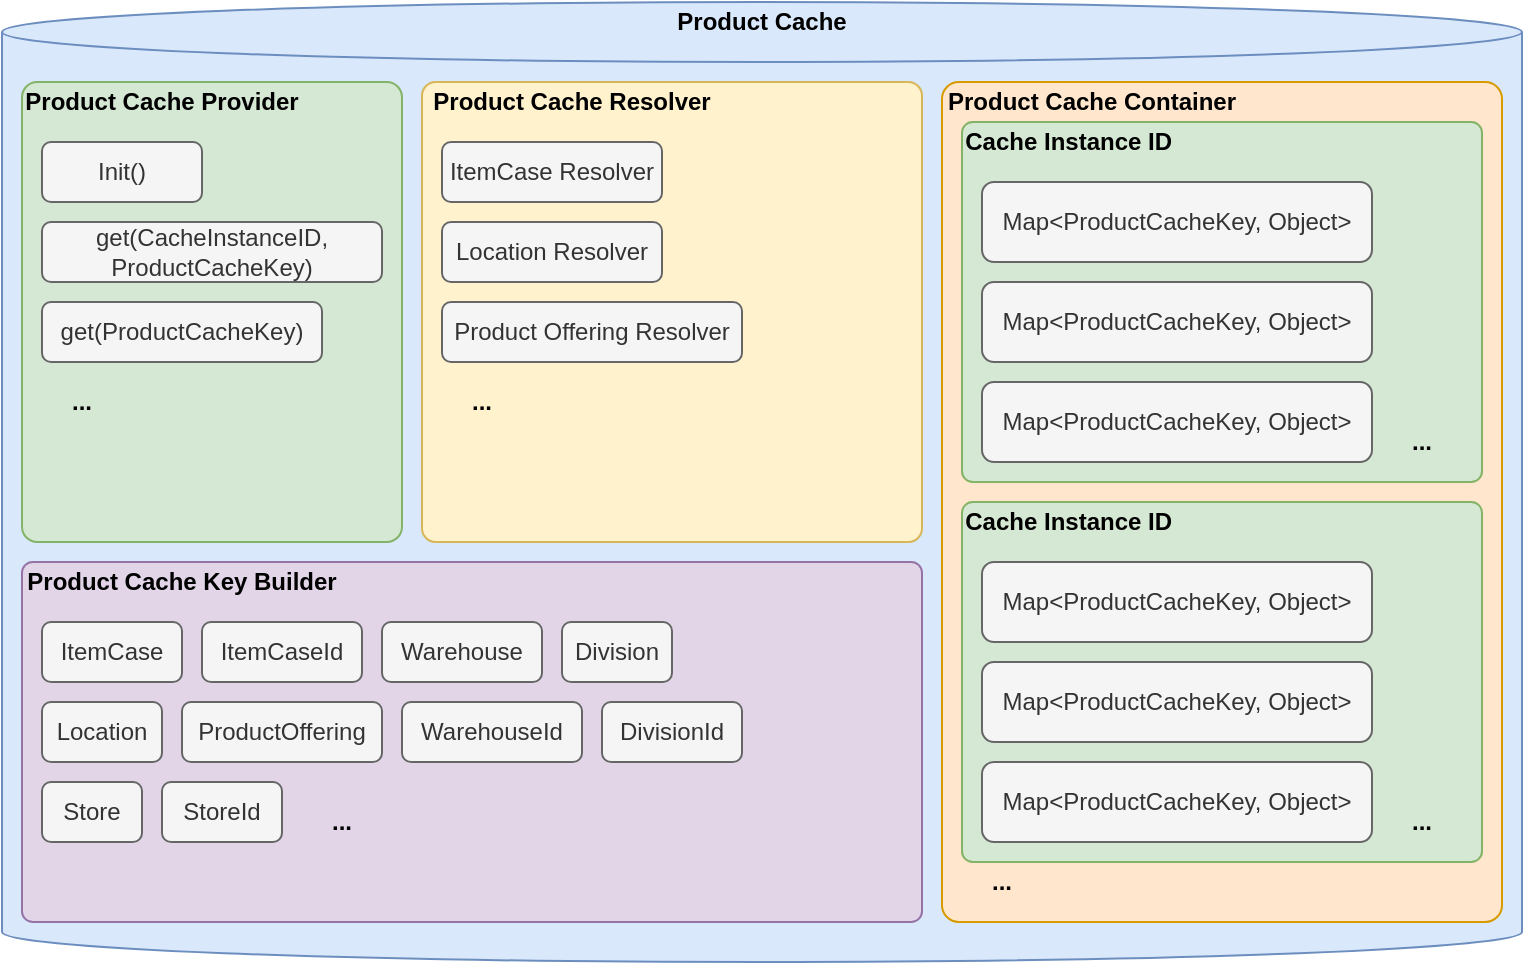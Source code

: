 <mxfile version="14.8.0" type="github">
  <diagram id="5n2btw-c0WX77iNK3rVv" name="Page-1">
    <mxGraphModel dx="1422" dy="882" grid="1" gridSize="10" guides="1" tooltips="1" connect="1" arrows="1" fold="1" page="1" pageScale="1" pageWidth="827" pageHeight="1169" math="0" shadow="0">
      <root>
        <mxCell id="0" />
        <mxCell id="1" parent="0" />
        <mxCell id="A_BkNFHgIpMCRZZli6fJ-1" value="" style="shape=cylinder3;whiteSpace=wrap;html=1;boundedLbl=1;backgroundOutline=1;size=15;fillColor=#dae8fc;strokeColor=#6c8ebf;" parent="1" vertex="1">
          <mxGeometry x="40" y="40" width="760" height="480" as="geometry" />
        </mxCell>
        <mxCell id="A_BkNFHgIpMCRZZli6fJ-8" value="" style="rounded=1;whiteSpace=wrap;html=1;arcSize=3;fillColor=#ffe6cc;strokeColor=#d79b00;" parent="1" vertex="1">
          <mxGeometry x="510" y="80" width="280" height="420" as="geometry" />
        </mxCell>
        <mxCell id="A_BkNFHgIpMCRZZli6fJ-2" value="&lt;b&gt;Product Cache&lt;/b&gt;" style="text;html=1;strokeColor=none;fillColor=none;align=center;verticalAlign=middle;whiteSpace=wrap;rounded=0;" parent="1" vertex="1">
          <mxGeometry x="375" y="40" width="90" height="20" as="geometry" />
        </mxCell>
        <mxCell id="A_BkNFHgIpMCRZZli6fJ-3" value="" style="rounded=1;whiteSpace=wrap;html=1;arcSize=4;fillColor=#d5e8d4;strokeColor=#82b366;" parent="1" vertex="1">
          <mxGeometry x="50" y="80" width="190" height="230" as="geometry" />
        </mxCell>
        <mxCell id="A_BkNFHgIpMCRZZli6fJ-4" value="&lt;b&gt;Product Cache Provider&lt;/b&gt;" style="text;html=1;strokeColor=none;fillColor=none;align=center;verticalAlign=middle;whiteSpace=wrap;rounded=0;" parent="1" vertex="1">
          <mxGeometry x="50" y="80" width="140" height="20" as="geometry" />
        </mxCell>
        <mxCell id="A_BkNFHgIpMCRZZli6fJ-5" value="" style="rounded=1;whiteSpace=wrap;html=1;arcSize=3;fillColor=#e1d5e7;strokeColor=#9673a6;" parent="1" vertex="1">
          <mxGeometry x="50" y="320" width="450" height="180" as="geometry" />
        </mxCell>
        <mxCell id="A_BkNFHgIpMCRZZli6fJ-6" value="&lt;b&gt;Product Cache Key Builder&lt;/b&gt;" style="text;html=1;strokeColor=none;fillColor=none;align=center;verticalAlign=middle;whiteSpace=wrap;rounded=0;" parent="1" vertex="1">
          <mxGeometry x="50" y="320" width="160" height="20" as="geometry" />
        </mxCell>
        <mxCell id="A_BkNFHgIpMCRZZli6fJ-7" value="" style="rounded=1;whiteSpace=wrap;html=1;arcSize=3;fillColor=#fff2cc;strokeColor=#d6b656;" parent="1" vertex="1">
          <mxGeometry x="250" y="80" width="250" height="230" as="geometry" />
        </mxCell>
        <mxCell id="A_BkNFHgIpMCRZZli6fJ-9" value="&lt;b&gt;Product Cache Resolver&lt;/b&gt;" style="text;html=1;strokeColor=none;fillColor=none;align=center;verticalAlign=middle;whiteSpace=wrap;rounded=0;" parent="1" vertex="1">
          <mxGeometry x="250" y="80" width="150" height="20" as="geometry" />
        </mxCell>
        <mxCell id="A_BkNFHgIpMCRZZli6fJ-10" value="&lt;b&gt;Product Cache Container&lt;/b&gt;" style="text;html=1;strokeColor=none;fillColor=none;align=center;verticalAlign=middle;whiteSpace=wrap;rounded=0;" parent="1" vertex="1">
          <mxGeometry x="510" y="80" width="150" height="20" as="geometry" />
        </mxCell>
        <mxCell id="A_BkNFHgIpMCRZZli6fJ-11" value="ItemCase" style="rounded=1;whiteSpace=wrap;html=1;fillColor=#f5f5f5;strokeColor=#666666;fontColor=#333333;" parent="1" vertex="1">
          <mxGeometry x="60" y="350" width="70" height="30" as="geometry" />
        </mxCell>
        <mxCell id="A_BkNFHgIpMCRZZli6fJ-12" value="Location" style="rounded=1;whiteSpace=wrap;html=1;fillColor=#f5f5f5;strokeColor=#666666;fontColor=#333333;" parent="1" vertex="1">
          <mxGeometry x="60" y="390" width="60" height="30" as="geometry" />
        </mxCell>
        <mxCell id="A_BkNFHgIpMCRZZli6fJ-13" value="Warehouse" style="rounded=1;whiteSpace=wrap;html=1;fillColor=#f5f5f5;strokeColor=#666666;fontColor=#333333;" parent="1" vertex="1">
          <mxGeometry x="230" y="350" width="80" height="30" as="geometry" />
        </mxCell>
        <mxCell id="A_BkNFHgIpMCRZZli6fJ-14" value="Division" style="rounded=1;whiteSpace=wrap;html=1;fillColor=#f5f5f5;strokeColor=#666666;fontColor=#333333;" parent="1" vertex="1">
          <mxGeometry x="320" y="350" width="55" height="30" as="geometry" />
        </mxCell>
        <mxCell id="A_BkNFHgIpMCRZZli6fJ-15" value="Store" style="rounded=1;whiteSpace=wrap;html=1;fillColor=#f5f5f5;strokeColor=#666666;fontColor=#333333;" parent="1" vertex="1">
          <mxGeometry x="60" y="430" width="50" height="30" as="geometry" />
        </mxCell>
        <mxCell id="A_BkNFHgIpMCRZZli6fJ-16" value="WarehouseId" style="rounded=1;whiteSpace=wrap;html=1;fillColor=#f5f5f5;strokeColor=#666666;fontColor=#333333;" parent="1" vertex="1">
          <mxGeometry x="240" y="390" width="90" height="30" as="geometry" />
        </mxCell>
        <mxCell id="A_BkNFHgIpMCRZZli6fJ-17" value="DivisionId" style="rounded=1;whiteSpace=wrap;html=1;fillColor=#f5f5f5;strokeColor=#666666;fontColor=#333333;" parent="1" vertex="1">
          <mxGeometry x="340" y="390" width="70" height="30" as="geometry" />
        </mxCell>
        <mxCell id="A_BkNFHgIpMCRZZli6fJ-18" value="StoreId" style="rounded=1;whiteSpace=wrap;html=1;fillColor=#f5f5f5;strokeColor=#666666;fontColor=#333333;" parent="1" vertex="1">
          <mxGeometry x="120" y="430" width="60" height="30" as="geometry" />
        </mxCell>
        <mxCell id="A_BkNFHgIpMCRZZli6fJ-19" value="ProductOffering" style="rounded=1;whiteSpace=wrap;html=1;fillColor=#f5f5f5;strokeColor=#666666;fontColor=#333333;" parent="1" vertex="1">
          <mxGeometry x="130" y="390" width="100" height="30" as="geometry" />
        </mxCell>
        <mxCell id="A_BkNFHgIpMCRZZli6fJ-20" value="ItemCaseId" style="rounded=1;whiteSpace=wrap;html=1;fillColor=#f5f5f5;strokeColor=#666666;fontColor=#333333;" parent="1" vertex="1">
          <mxGeometry x="140" y="350" width="80" height="30" as="geometry" />
        </mxCell>
        <mxCell id="A_BkNFHgIpMCRZZli6fJ-21" value="&lt;b&gt;...&lt;/b&gt;" style="text;html=1;strokeColor=none;fillColor=none;align=center;verticalAlign=middle;whiteSpace=wrap;rounded=0;" parent="1" vertex="1">
          <mxGeometry x="190" y="440" width="40" height="20" as="geometry" />
        </mxCell>
        <mxCell id="A_BkNFHgIpMCRZZli6fJ-22" value="ItemCase Resolver" style="rounded=1;whiteSpace=wrap;html=1;fillColor=#f5f5f5;strokeColor=#666666;fontColor=#333333;" parent="1" vertex="1">
          <mxGeometry x="260" y="110" width="110" height="30" as="geometry" />
        </mxCell>
        <mxCell id="A_BkNFHgIpMCRZZli6fJ-23" value="Location Resolver" style="rounded=1;whiteSpace=wrap;html=1;fillColor=#f5f5f5;strokeColor=#666666;fontColor=#333333;" parent="1" vertex="1">
          <mxGeometry x="260" y="150" width="110" height="30" as="geometry" />
        </mxCell>
        <mxCell id="A_BkNFHgIpMCRZZli6fJ-24" value="Product Offering Resolver" style="rounded=1;whiteSpace=wrap;html=1;fillColor=#f5f5f5;strokeColor=#666666;fontColor=#333333;" parent="1" vertex="1">
          <mxGeometry x="260" y="190" width="150" height="30" as="geometry" />
        </mxCell>
        <mxCell id="A_BkNFHgIpMCRZZli6fJ-25" value="&lt;b&gt;...&lt;/b&gt;" style="text;html=1;strokeColor=none;fillColor=none;align=center;verticalAlign=middle;whiteSpace=wrap;rounded=0;" parent="1" vertex="1">
          <mxGeometry x="260" y="230" width="40" height="20" as="geometry" />
        </mxCell>
        <mxCell id="A_BkNFHgIpMCRZZli6fJ-33" value="" style="group" parent="1" vertex="1" connectable="0">
          <mxGeometry x="520" y="100" width="260" height="180" as="geometry" />
        </mxCell>
        <mxCell id="A_BkNFHgIpMCRZZli6fJ-27" value="" style="rounded=1;whiteSpace=wrap;html=1;arcSize=3;fillColor=#d5e8d4;strokeColor=#82b366;" parent="A_BkNFHgIpMCRZZli6fJ-33" vertex="1">
          <mxGeometry width="260" height="180" as="geometry" />
        </mxCell>
        <mxCell id="A_BkNFHgIpMCRZZli6fJ-26" value="Map&amp;lt;ProductCacheKey, Object&amp;gt;" style="rounded=1;whiteSpace=wrap;html=1;fillColor=#f5f5f5;strokeColor=#666666;fontColor=#333333;" parent="A_BkNFHgIpMCRZZli6fJ-33" vertex="1">
          <mxGeometry x="10" y="30" width="195" height="40" as="geometry" />
        </mxCell>
        <mxCell id="A_BkNFHgIpMCRZZli6fJ-28" value="Map&amp;lt;ProductCacheKey, Object&amp;gt;" style="rounded=1;whiteSpace=wrap;html=1;fillColor=#f5f5f5;strokeColor=#666666;fontColor=#333333;" parent="A_BkNFHgIpMCRZZli6fJ-33" vertex="1">
          <mxGeometry x="10" y="80" width="195" height="40" as="geometry" />
        </mxCell>
        <mxCell id="A_BkNFHgIpMCRZZli6fJ-29" value="Map&amp;lt;ProductCacheKey, Object&amp;gt;" style="rounded=1;whiteSpace=wrap;html=1;fillColor=#f5f5f5;strokeColor=#666666;fontColor=#333333;" parent="A_BkNFHgIpMCRZZli6fJ-33" vertex="1">
          <mxGeometry x="10" y="130" width="195" height="40" as="geometry" />
        </mxCell>
        <mxCell id="A_BkNFHgIpMCRZZli6fJ-31" value="&lt;b&gt;Cache Instance ID&amp;nbsp;&lt;/b&gt;" style="text;html=1;strokeColor=none;fillColor=none;align=center;verticalAlign=middle;whiteSpace=wrap;rounded=0;" parent="A_BkNFHgIpMCRZZli6fJ-33" vertex="1">
          <mxGeometry width="110" height="20" as="geometry" />
        </mxCell>
        <mxCell id="A_BkNFHgIpMCRZZli6fJ-32" value="&lt;b&gt;...&lt;/b&gt;" style="text;html=1;strokeColor=none;fillColor=none;align=center;verticalAlign=middle;whiteSpace=wrap;rounded=0;" parent="A_BkNFHgIpMCRZZli6fJ-33" vertex="1">
          <mxGeometry x="210" y="150" width="40" height="20" as="geometry" />
        </mxCell>
        <mxCell id="A_BkNFHgIpMCRZZli6fJ-40" value="" style="group" parent="1" vertex="1" connectable="0">
          <mxGeometry x="520" y="290" width="260" height="180" as="geometry" />
        </mxCell>
        <mxCell id="A_BkNFHgIpMCRZZli6fJ-41" value="" style="rounded=1;whiteSpace=wrap;html=1;arcSize=3;fillColor=#d5e8d4;strokeColor=#82b366;" parent="A_BkNFHgIpMCRZZli6fJ-40" vertex="1">
          <mxGeometry width="260" height="180" as="geometry" />
        </mxCell>
        <mxCell id="A_BkNFHgIpMCRZZli6fJ-42" value="Map&amp;lt;ProductCacheKey, Object&amp;gt;" style="rounded=1;whiteSpace=wrap;html=1;fillColor=#f5f5f5;strokeColor=#666666;fontColor=#333333;" parent="A_BkNFHgIpMCRZZli6fJ-40" vertex="1">
          <mxGeometry x="10" y="30" width="195" height="40" as="geometry" />
        </mxCell>
        <mxCell id="A_BkNFHgIpMCRZZli6fJ-43" value="Map&amp;lt;ProductCacheKey, Object&amp;gt;" style="rounded=1;whiteSpace=wrap;html=1;fillColor=#f5f5f5;strokeColor=#666666;fontColor=#333333;" parent="A_BkNFHgIpMCRZZli6fJ-40" vertex="1">
          <mxGeometry x="10" y="80" width="195" height="40" as="geometry" />
        </mxCell>
        <mxCell id="A_BkNFHgIpMCRZZli6fJ-44" value="Map&amp;lt;ProductCacheKey, Object&amp;gt;" style="rounded=1;whiteSpace=wrap;html=1;fillColor=#f5f5f5;strokeColor=#666666;fontColor=#333333;" parent="A_BkNFHgIpMCRZZli6fJ-40" vertex="1">
          <mxGeometry x="10" y="130" width="195" height="40" as="geometry" />
        </mxCell>
        <mxCell id="A_BkNFHgIpMCRZZli6fJ-45" value="&lt;b&gt;Cache Instance ID&amp;nbsp;&lt;/b&gt;" style="text;html=1;strokeColor=none;fillColor=none;align=center;verticalAlign=middle;whiteSpace=wrap;rounded=0;" parent="A_BkNFHgIpMCRZZli6fJ-40" vertex="1">
          <mxGeometry width="110" height="20" as="geometry" />
        </mxCell>
        <mxCell id="A_BkNFHgIpMCRZZli6fJ-46" value="&lt;b&gt;...&lt;/b&gt;" style="text;html=1;strokeColor=none;fillColor=none;align=center;verticalAlign=middle;whiteSpace=wrap;rounded=0;" parent="A_BkNFHgIpMCRZZli6fJ-40" vertex="1">
          <mxGeometry x="210" y="150" width="40" height="20" as="geometry" />
        </mxCell>
        <mxCell id="A_BkNFHgIpMCRZZli6fJ-47" value="&lt;b&gt;...&lt;/b&gt;" style="text;html=1;strokeColor=none;fillColor=none;align=center;verticalAlign=middle;whiteSpace=wrap;rounded=0;" parent="1" vertex="1">
          <mxGeometry x="520" y="470" width="40" height="20" as="geometry" />
        </mxCell>
        <mxCell id="A_BkNFHgIpMCRZZli6fJ-48" value="Init()" style="rounded=1;whiteSpace=wrap;html=1;fillColor=#f5f5f5;strokeColor=#666666;fontColor=#333333;" parent="1" vertex="1">
          <mxGeometry x="60" y="110" width="80" height="30" as="geometry" />
        </mxCell>
        <mxCell id="A_BkNFHgIpMCRZZli6fJ-49" value="get(CacheInstanceID, ProductCacheKey)" style="rounded=1;whiteSpace=wrap;html=1;fillColor=#f5f5f5;strokeColor=#666666;fontColor=#333333;" parent="1" vertex="1">
          <mxGeometry x="60" y="150" width="170" height="30" as="geometry" />
        </mxCell>
        <mxCell id="A_BkNFHgIpMCRZZli6fJ-51" value="get(ProductCacheKey)" style="rounded=1;whiteSpace=wrap;html=1;fillColor=#f5f5f5;strokeColor=#666666;fontColor=#333333;" parent="1" vertex="1">
          <mxGeometry x="60" y="190" width="140" height="30" as="geometry" />
        </mxCell>
        <mxCell id="A_BkNFHgIpMCRZZli6fJ-52" value="&lt;b&gt;...&lt;/b&gt;" style="text;html=1;strokeColor=none;fillColor=none;align=center;verticalAlign=middle;whiteSpace=wrap;rounded=0;" parent="1" vertex="1">
          <mxGeometry x="60" y="230" width="40" height="20" as="geometry" />
        </mxCell>
      </root>
    </mxGraphModel>
  </diagram>
</mxfile>
